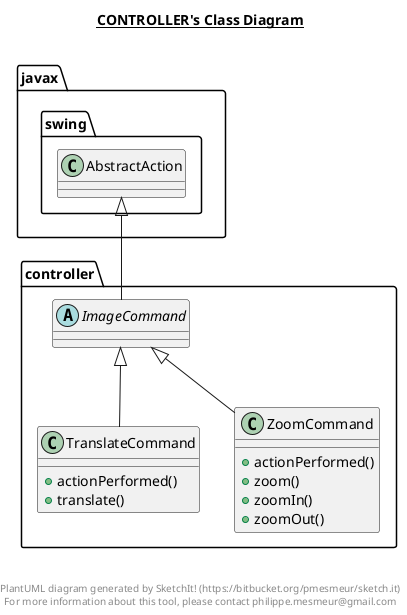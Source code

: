 @startuml

title __CONTROLLER's Class Diagram__\n

  namespace controller {
    abstract class controller.ImageCommand {
    }
  }
  

  namespace controller {
    class controller.TranslateCommand {
        + actionPerformed()
        + translate()
    }
  }
  

  namespace controller {
    class controller.ZoomCommand {
        + actionPerformed()
        + zoom()
        + zoomIn()
        + zoomOut()
    }
  }
  

  controller.ImageCommand -up-|> javax.swing.AbstractAction
  controller.TranslateCommand -up-|> controller.ImageCommand
  controller.ZoomCommand -up-|> controller.ImageCommand


right footer


PlantUML diagram generated by SketchIt! (https://bitbucket.org/pmesmeur/sketch.it)
For more information about this tool, please contact philippe.mesmeur@gmail.com
endfooter

@enduml
